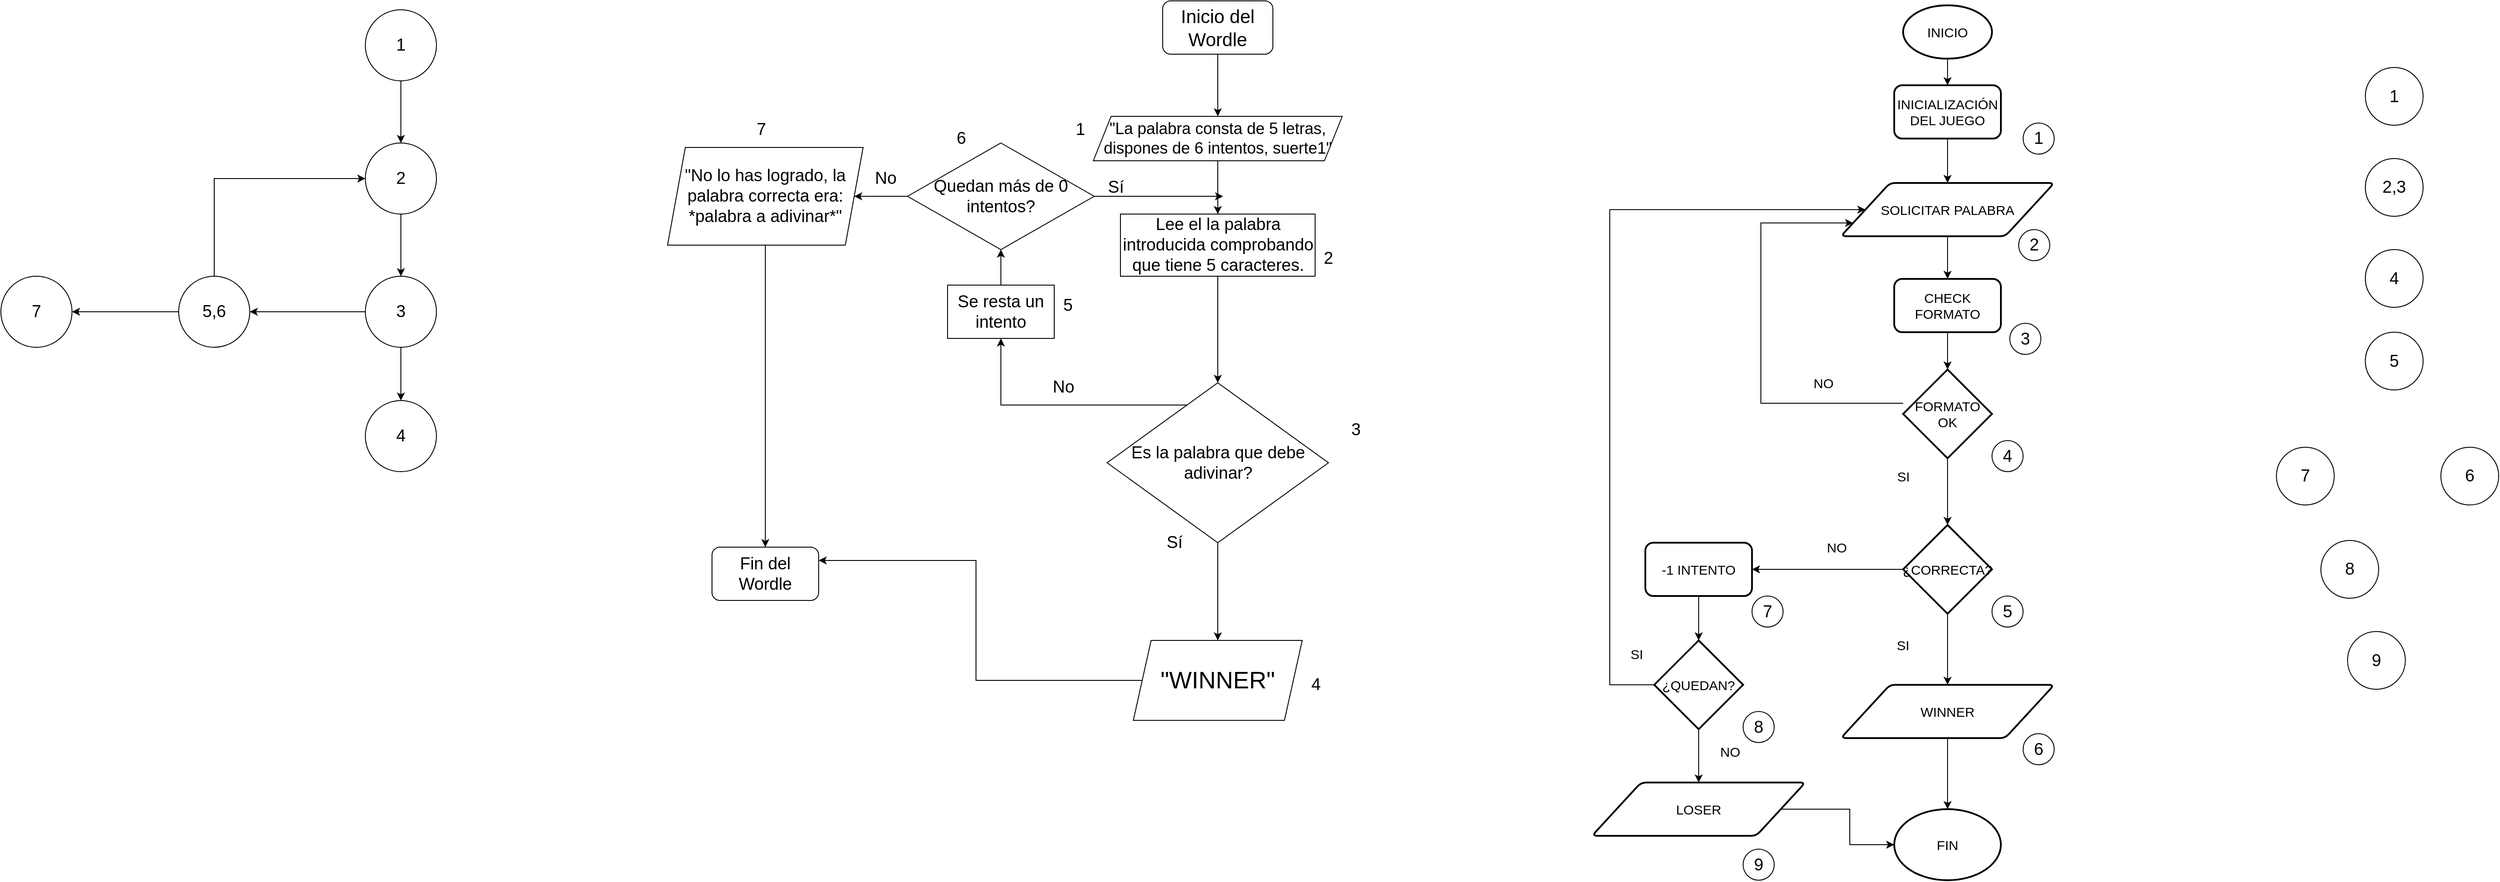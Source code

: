 <mxfile version="23.1.1" type="github">
  <diagram name="Página-1" id="_J_0oa2rCSg37kWWBLiF">
    <mxGraphModel dx="2267" dy="1237" grid="1" gridSize="10" guides="1" tooltips="1" connect="1" arrows="1" fold="1" page="1" pageScale="1" pageWidth="827" pageHeight="1169" math="0" shadow="0">
      <root>
        <mxCell id="0" />
        <mxCell id="1" parent="0" />
        <mxCell id="B1qj2pslxbooKWosbfYo-4" style="edgeStyle=orthogonalEdgeStyle;rounded=0;orthogonalLoop=1;jettySize=auto;html=1;" parent="1" source="B1qj2pslxbooKWosbfYo-1" target="B1qj2pslxbooKWosbfYo-2" edge="1">
          <mxGeometry relative="1" as="geometry" />
        </mxCell>
        <mxCell id="B1qj2pslxbooKWosbfYo-1" value="&lt;font style=&quot;font-size: 21px;&quot;&gt;Inicio del Wordle&lt;/font&gt;" style="rounded=1;whiteSpace=wrap;html=1;" parent="1" vertex="1">
          <mxGeometry x="597" width="124" height="60" as="geometry" />
        </mxCell>
        <mxCell id="B1qj2pslxbooKWosbfYo-8" style="edgeStyle=orthogonalEdgeStyle;rounded=0;orthogonalLoop=1;jettySize=auto;html=1;" parent="1" source="B1qj2pslxbooKWosbfYo-2" target="B1qj2pslxbooKWosbfYo-5" edge="1">
          <mxGeometry relative="1" as="geometry" />
        </mxCell>
        <mxCell id="B1qj2pslxbooKWosbfYo-2" value="&lt;font style=&quot;font-size: 18px;&quot;&gt;&quot;La palabra consta de 5 letras, dispones de 6 intentos, suerte1&quot;&lt;/font&gt;" style="shape=parallelogram;perimeter=parallelogramPerimeter;whiteSpace=wrap;html=1;fixedSize=1;" parent="1" vertex="1">
          <mxGeometry x="519" y="130" width="280" height="50" as="geometry" />
        </mxCell>
        <mxCell id="B1qj2pslxbooKWosbfYo-16" style="edgeStyle=orthogonalEdgeStyle;rounded=0;orthogonalLoop=1;jettySize=auto;html=1;" parent="1" source="B1qj2pslxbooKWosbfYo-5" target="B1qj2pslxbooKWosbfYo-7" edge="1">
          <mxGeometry relative="1" as="geometry" />
        </mxCell>
        <mxCell id="B1qj2pslxbooKWosbfYo-5" value="&lt;font style=&quot;font-size: 19px;&quot;&gt;Lee el la palabra introducida comprobando que tiene 5 caracteres.&lt;/font&gt;" style="rounded=0;whiteSpace=wrap;html=1;" parent="1" vertex="1">
          <mxGeometry x="549.5" y="240" width="219" height="70" as="geometry" />
        </mxCell>
        <mxCell id="B1qj2pslxbooKWosbfYo-12" style="edgeStyle=orthogonalEdgeStyle;rounded=0;orthogonalLoop=1;jettySize=auto;html=1;" parent="1" source="B1qj2pslxbooKWosbfYo-19" edge="1">
          <mxGeometry relative="1" as="geometry">
            <mxPoint x="665" y="220" as="targetPoint" />
            <Array as="points">
              <mxPoint x="415" y="220" />
            </Array>
          </mxGeometry>
        </mxCell>
        <mxCell id="B1qj2pslxbooKWosbfYo-30" style="edgeStyle=orthogonalEdgeStyle;rounded=0;orthogonalLoop=1;jettySize=auto;html=1;entryX=0.5;entryY=0;entryDx=0;entryDy=0;" parent="1" source="B1qj2pslxbooKWosbfYo-7" target="B1qj2pslxbooKWosbfYo-29" edge="1">
          <mxGeometry relative="1" as="geometry" />
        </mxCell>
        <mxCell id="B1qj2pslxbooKWosbfYo-7" value="&lt;font style=&quot;font-size: 19px;&quot;&gt;Es la palabra que debe adivinar?&lt;/font&gt;" style="rhombus;whiteSpace=wrap;html=1;" parent="1" vertex="1">
          <mxGeometry x="534.5" y="430" width="249" height="180" as="geometry" />
        </mxCell>
        <mxCell id="B1qj2pslxbooKWosbfYo-10" value="" style="rounded=0;whiteSpace=wrap;html=1;" parent="1" vertex="1">
          <mxGeometry x="649" y="220" width="10" as="geometry" />
        </mxCell>
        <mxCell id="B1qj2pslxbooKWosbfYo-17" value="&lt;font style=&quot;font-size: 19px;&quot;&gt;No&lt;/font&gt;" style="text;html=1;align=center;verticalAlign=middle;resizable=0;points=[];autosize=1;strokeColor=none;fillColor=none;" parent="1" vertex="1">
          <mxGeometry x="460" y="415" width="50" height="40" as="geometry" />
        </mxCell>
        <mxCell id="B1qj2pslxbooKWosbfYo-21" style="edgeStyle=orthogonalEdgeStyle;rounded=0;orthogonalLoop=1;jettySize=auto;html=1;entryX=0.5;entryY=1;entryDx=0;entryDy=0;" parent="1" source="B1qj2pslxbooKWosbfYo-18" target="B1qj2pslxbooKWosbfYo-19" edge="1">
          <mxGeometry relative="1" as="geometry" />
        </mxCell>
        <mxCell id="B1qj2pslxbooKWosbfYo-18" value="&lt;font style=&quot;font-size: 19px;&quot;&gt;Se resta un intento&lt;/font&gt;" style="rounded=0;whiteSpace=wrap;html=1;" parent="1" vertex="1">
          <mxGeometry x="355" y="320" width="120" height="60" as="geometry" />
        </mxCell>
        <mxCell id="B1qj2pslxbooKWosbfYo-20" value="" style="edgeStyle=orthogonalEdgeStyle;rounded=0;orthogonalLoop=1;jettySize=auto;html=1;" parent="1" source="B1qj2pslxbooKWosbfYo-7" edge="1">
          <mxGeometry relative="1" as="geometry">
            <mxPoint x="534" y="455" as="sourcePoint" />
            <mxPoint x="415" y="380" as="targetPoint" />
            <Array as="points">
              <mxPoint x="415" y="455" />
            </Array>
          </mxGeometry>
        </mxCell>
        <mxCell id="B1qj2pslxbooKWosbfYo-25" style="edgeStyle=orthogonalEdgeStyle;rounded=0;orthogonalLoop=1;jettySize=auto;html=1;" parent="1" source="B1qj2pslxbooKWosbfYo-19" target="B1qj2pslxbooKWosbfYo-24" edge="1">
          <mxGeometry relative="1" as="geometry" />
        </mxCell>
        <mxCell id="B1qj2pslxbooKWosbfYo-19" value="&lt;font style=&quot;font-size: 19px;&quot;&gt;Quedan más de 0 intentos?&lt;/font&gt;" style="rhombus;whiteSpace=wrap;html=1;" parent="1" vertex="1">
          <mxGeometry x="310" y="160" width="210" height="120" as="geometry" />
        </mxCell>
        <mxCell id="B1qj2pslxbooKWosbfYo-22" value="&lt;font style=&quot;font-size: 19px;&quot;&gt;Sí&lt;/font&gt;" style="text;html=1;align=center;verticalAlign=middle;resizable=0;points=[];autosize=1;strokeColor=none;fillColor=none;" parent="1" vertex="1">
          <mxGeometry x="524" y="190" width="40" height="40" as="geometry" />
        </mxCell>
        <mxCell id="B1qj2pslxbooKWosbfYo-27" style="edgeStyle=orthogonalEdgeStyle;rounded=0;orthogonalLoop=1;jettySize=auto;html=1;" parent="1" source="B1qj2pslxbooKWosbfYo-24" target="B1qj2pslxbooKWosbfYo-26" edge="1">
          <mxGeometry relative="1" as="geometry" />
        </mxCell>
        <mxCell id="B1qj2pslxbooKWosbfYo-24" value="&lt;font style=&quot;font-size: 19px;&quot;&gt;&quot;No lo has logrado, la palabra correcta era: *palabra a adivinar*&quot;&lt;/font&gt;" style="shape=parallelogram;perimeter=parallelogramPerimeter;whiteSpace=wrap;html=1;fixedSize=1;" parent="1" vertex="1">
          <mxGeometry x="40" y="165" width="220" height="110" as="geometry" />
        </mxCell>
        <mxCell id="B1qj2pslxbooKWosbfYo-26" value="&lt;font style=&quot;font-size: 19px;&quot;&gt;Fin del Wordle&lt;/font&gt;" style="rounded=1;whiteSpace=wrap;html=1;" parent="1" vertex="1">
          <mxGeometry x="90" y="615" width="120" height="60" as="geometry" />
        </mxCell>
        <mxCell id="B1qj2pslxbooKWosbfYo-28" value="&lt;font style=&quot;font-size: 19px;&quot;&gt;No&lt;/font&gt;" style="text;html=1;align=center;verticalAlign=middle;resizable=0;points=[];autosize=1;strokeColor=none;fillColor=none;" parent="1" vertex="1">
          <mxGeometry x="260" y="180" width="50" height="40" as="geometry" />
        </mxCell>
        <mxCell id="B1qj2pslxbooKWosbfYo-34" style="edgeStyle=orthogonalEdgeStyle;rounded=0;orthogonalLoop=1;jettySize=auto;html=1;entryX=1;entryY=0.25;entryDx=0;entryDy=0;" parent="1" source="B1qj2pslxbooKWosbfYo-29" target="B1qj2pslxbooKWosbfYo-26" edge="1">
          <mxGeometry relative="1" as="geometry">
            <mxPoint x="459" y="740.0" as="targetPoint" />
          </mxGeometry>
        </mxCell>
        <mxCell id="B1qj2pslxbooKWosbfYo-29" value="&lt;font style=&quot;font-size: 27px;&quot;&gt;&quot;WINNER&quot;&lt;/font&gt;" style="shape=parallelogram;perimeter=parallelogramPerimeter;whiteSpace=wrap;html=1;fixedSize=1;" parent="1" vertex="1">
          <mxGeometry x="564" y="720" width="190" height="90" as="geometry" />
        </mxCell>
        <mxCell id="B1qj2pslxbooKWosbfYo-31" value="&lt;font style=&quot;font-size: 19px;&quot;&gt;Sí&lt;/font&gt;" style="text;html=1;align=center;verticalAlign=middle;resizable=0;points=[];autosize=1;strokeColor=none;fillColor=none;" parent="1" vertex="1">
          <mxGeometry x="590" y="590" width="40" height="40" as="geometry" />
        </mxCell>
        <mxCell id="HOH0YegS0xkQk_PpyBHZ-4" style="edgeStyle=orthogonalEdgeStyle;rounded=0;orthogonalLoop=1;jettySize=auto;html=1;" parent="1" source="HOH0YegS0xkQk_PpyBHZ-1" target="HOH0YegS0xkQk_PpyBHZ-2" edge="1">
          <mxGeometry relative="1" as="geometry" />
        </mxCell>
        <mxCell id="HOH0YegS0xkQk_PpyBHZ-1" value="&lt;font style=&quot;font-size: 19px;&quot;&gt;1&lt;/font&gt;" style="ellipse;whiteSpace=wrap;html=1;aspect=fixed;" parent="1" vertex="1">
          <mxGeometry x="-300" y="10" width="80" height="80" as="geometry" />
        </mxCell>
        <mxCell id="HOH0YegS0xkQk_PpyBHZ-5" style="edgeStyle=orthogonalEdgeStyle;rounded=0;orthogonalLoop=1;jettySize=auto;html=1;" parent="1" source="HOH0YegS0xkQk_PpyBHZ-2" target="HOH0YegS0xkQk_PpyBHZ-3" edge="1">
          <mxGeometry relative="1" as="geometry" />
        </mxCell>
        <mxCell id="HOH0YegS0xkQk_PpyBHZ-2" value="&lt;font style=&quot;font-size: 19px;&quot;&gt;2&lt;/font&gt;" style="ellipse;whiteSpace=wrap;html=1;aspect=fixed;" parent="1" vertex="1">
          <mxGeometry x="-300" y="160" width="80" height="80" as="geometry" />
        </mxCell>
        <mxCell id="HOH0YegS0xkQk_PpyBHZ-10" style="edgeStyle=orthogonalEdgeStyle;rounded=0;orthogonalLoop=1;jettySize=auto;html=1;" parent="1" source="HOH0YegS0xkQk_PpyBHZ-3" target="HOH0YegS0xkQk_PpyBHZ-8" edge="1">
          <mxGeometry relative="1" as="geometry" />
        </mxCell>
        <mxCell id="HOH0YegS0xkQk_PpyBHZ-11" style="edgeStyle=orthogonalEdgeStyle;rounded=0;orthogonalLoop=1;jettySize=auto;html=1;" parent="1" source="HOH0YegS0xkQk_PpyBHZ-3" target="HOH0YegS0xkQk_PpyBHZ-7" edge="1">
          <mxGeometry relative="1" as="geometry" />
        </mxCell>
        <mxCell id="HOH0YegS0xkQk_PpyBHZ-3" value="&lt;font style=&quot;font-size: 19px;&quot;&gt;3&lt;/font&gt;" style="ellipse;whiteSpace=wrap;html=1;aspect=fixed;" parent="1" vertex="1">
          <mxGeometry x="-300" y="310" width="80" height="80" as="geometry" />
        </mxCell>
        <mxCell id="HOH0YegS0xkQk_PpyBHZ-6" style="edgeStyle=orthogonalEdgeStyle;rounded=0;orthogonalLoop=1;jettySize=auto;html=1;exitX=0.5;exitY=1;exitDx=0;exitDy=0;" parent="1" source="HOH0YegS0xkQk_PpyBHZ-3" target="HOH0YegS0xkQk_PpyBHZ-3" edge="1">
          <mxGeometry relative="1" as="geometry" />
        </mxCell>
        <mxCell id="HOH0YegS0xkQk_PpyBHZ-7" value="&lt;font style=&quot;font-size: 19px;&quot;&gt;4&lt;/font&gt;" style="ellipse;whiteSpace=wrap;html=1;aspect=fixed;" parent="1" vertex="1">
          <mxGeometry x="-300" y="450" width="80" height="80" as="geometry" />
        </mxCell>
        <mxCell id="HOH0YegS0xkQk_PpyBHZ-9" style="edgeStyle=orthogonalEdgeStyle;rounded=0;orthogonalLoop=1;jettySize=auto;html=1;entryX=0;entryY=0.5;entryDx=0;entryDy=0;" parent="1" source="HOH0YegS0xkQk_PpyBHZ-8" target="HOH0YegS0xkQk_PpyBHZ-2" edge="1">
          <mxGeometry relative="1" as="geometry">
            <Array as="points">
              <mxPoint x="-470" y="200" />
            </Array>
          </mxGeometry>
        </mxCell>
        <mxCell id="HOH0YegS0xkQk_PpyBHZ-13" style="edgeStyle=orthogonalEdgeStyle;rounded=0;orthogonalLoop=1;jettySize=auto;html=1;" parent="1" source="HOH0YegS0xkQk_PpyBHZ-8" target="HOH0YegS0xkQk_PpyBHZ-12" edge="1">
          <mxGeometry relative="1" as="geometry" />
        </mxCell>
        <mxCell id="HOH0YegS0xkQk_PpyBHZ-8" value="&lt;font style=&quot;font-size: 19px;&quot;&gt;5,6&lt;/font&gt;" style="ellipse;whiteSpace=wrap;html=1;aspect=fixed;" parent="1" vertex="1">
          <mxGeometry x="-510" y="310" width="80" height="80" as="geometry" />
        </mxCell>
        <mxCell id="HOH0YegS0xkQk_PpyBHZ-12" value="&lt;font style=&quot;font-size: 19px;&quot;&gt;7&lt;/font&gt;" style="ellipse;whiteSpace=wrap;html=1;aspect=fixed;" parent="1" vertex="1">
          <mxGeometry x="-710" y="310" width="80" height="80" as="geometry" />
        </mxCell>
        <mxCell id="HOH0YegS0xkQk_PpyBHZ-14" value="&lt;font style=&quot;font-size: 19px;&quot;&gt;1&lt;/font&gt;" style="text;html=1;align=center;verticalAlign=middle;resizable=0;points=[];autosize=1;strokeColor=none;fillColor=none;" parent="1" vertex="1">
          <mxGeometry x="489" y="125" width="30" height="40" as="geometry" />
        </mxCell>
        <mxCell id="HOH0YegS0xkQk_PpyBHZ-15" value="&lt;font style=&quot;font-size: 19px;&quot;&gt;2&lt;/font&gt;" style="text;html=1;align=center;verticalAlign=middle;resizable=0;points=[];autosize=1;strokeColor=none;fillColor=none;" parent="1" vertex="1">
          <mxGeometry x="768" y="270" width="30" height="40" as="geometry" />
        </mxCell>
        <mxCell id="HOH0YegS0xkQk_PpyBHZ-16" value="&lt;font style=&quot;font-size: 19px;&quot;&gt;3&lt;/font&gt;" style="text;html=1;align=center;verticalAlign=middle;resizable=0;points=[];autosize=1;strokeColor=none;fillColor=none;" parent="1" vertex="1">
          <mxGeometry x="799" y="463" width="30" height="40" as="geometry" />
        </mxCell>
        <mxCell id="HOH0YegS0xkQk_PpyBHZ-17" value="&lt;font style=&quot;font-size: 19px;&quot;&gt;4&lt;/font&gt;" style="text;html=1;align=center;verticalAlign=middle;resizable=0;points=[];autosize=1;strokeColor=none;fillColor=none;" parent="1" vertex="1">
          <mxGeometry x="754" y="750" width="30" height="40" as="geometry" />
        </mxCell>
        <mxCell id="HOH0YegS0xkQk_PpyBHZ-18" value="&lt;font style=&quot;font-size: 19px;&quot;&gt;5&lt;/font&gt;" style="text;html=1;align=center;verticalAlign=middle;resizable=0;points=[];autosize=1;strokeColor=none;fillColor=none;" parent="1" vertex="1">
          <mxGeometry x="475" y="323" width="30" height="40" as="geometry" />
        </mxCell>
        <mxCell id="HOH0YegS0xkQk_PpyBHZ-19" value="&lt;font style=&quot;font-size: 19px;&quot;&gt;6&lt;/font&gt;" style="text;html=1;align=center;verticalAlign=middle;resizable=0;points=[];autosize=1;strokeColor=none;fillColor=none;" parent="1" vertex="1">
          <mxGeometry x="355" y="135" width="30" height="40" as="geometry" />
        </mxCell>
        <mxCell id="HOH0YegS0xkQk_PpyBHZ-20" value="&lt;font style=&quot;font-size: 19px;&quot;&gt;7&lt;/font&gt;" style="text;html=1;align=center;verticalAlign=middle;resizable=0;points=[];autosize=1;strokeColor=none;fillColor=none;" parent="1" vertex="1">
          <mxGeometry x="130" y="125" width="30" height="40" as="geometry" />
        </mxCell>
        <mxCell id="Mi-pTW9ExfB-bn4WtZAz-15" value="" style="edgeStyle=orthogonalEdgeStyle;rounded=0;orthogonalLoop=1;jettySize=auto;html=1;fontSize=15;" edge="1" parent="1" source="LWXiDnypSynb6jrce7Tm-2" target="LWXiDnypSynb6jrce7Tm-4">
          <mxGeometry relative="1" as="geometry" />
        </mxCell>
        <mxCell id="LWXiDnypSynb6jrce7Tm-2" value="INICIO" style="strokeWidth=2;html=1;shape=mxgraph.flowchart.start_1;whiteSpace=wrap;fontSize=15;" parent="1" vertex="1">
          <mxGeometry x="1430" y="5" width="100" height="60" as="geometry" />
        </mxCell>
        <mxCell id="Mi-pTW9ExfB-bn4WtZAz-16" value="" style="edgeStyle=orthogonalEdgeStyle;rounded=0;orthogonalLoop=1;jettySize=auto;html=1;fontSize=15;" edge="1" parent="1" source="LWXiDnypSynb6jrce7Tm-4" target="LWXiDnypSynb6jrce7Tm-5">
          <mxGeometry relative="1" as="geometry" />
        </mxCell>
        <mxCell id="LWXiDnypSynb6jrce7Tm-4" value="INICIALIZACIÓN DEL JUEGO" style="rounded=1;whiteSpace=wrap;html=1;strokeWidth=2;fontSize=15;" parent="1" vertex="1">
          <mxGeometry x="1420" y="95" width="120" height="60" as="geometry" />
        </mxCell>
        <mxCell id="Mi-pTW9ExfB-bn4WtZAz-17" value="" style="edgeStyle=orthogonalEdgeStyle;rounded=0;orthogonalLoop=1;jettySize=auto;html=1;fontSize=15;" edge="1" parent="1" source="LWXiDnypSynb6jrce7Tm-5" target="LWXiDnypSynb6jrce7Tm-15">
          <mxGeometry relative="1" as="geometry" />
        </mxCell>
        <mxCell id="LWXiDnypSynb6jrce7Tm-5" value="SOLICITAR PALABRA" style="shape=parallelogram;html=1;strokeWidth=2;perimeter=parallelogramPerimeter;whiteSpace=wrap;rounded=1;arcSize=12;size=0.23;fontSize=15;" parent="1" vertex="1">
          <mxGeometry x="1360" y="205" width="240" height="60" as="geometry" />
        </mxCell>
        <mxCell id="Mi-pTW9ExfB-bn4WtZAz-19" value="" style="edgeStyle=orthogonalEdgeStyle;rounded=0;orthogonalLoop=1;jettySize=auto;html=1;fontSize=15;" edge="1" parent="1" source="LWXiDnypSynb6jrce7Tm-7" target="Mi-pTW9ExfB-bn4WtZAz-8">
          <mxGeometry relative="1" as="geometry" />
        </mxCell>
        <mxCell id="Mi-pTW9ExfB-bn4WtZAz-25" style="edgeStyle=orthogonalEdgeStyle;rounded=0;orthogonalLoop=1;jettySize=auto;html=1;" edge="1" parent="1" source="LWXiDnypSynb6jrce7Tm-7" target="LWXiDnypSynb6jrce7Tm-11">
          <mxGeometry relative="1" as="geometry" />
        </mxCell>
        <mxCell id="LWXiDnypSynb6jrce7Tm-7" value="¿CORRECTA?" style="strokeWidth=2;html=1;shape=mxgraph.flowchart.decision;whiteSpace=wrap;fontSize=15;" parent="1" vertex="1">
          <mxGeometry x="1430" y="590" width="100" height="100" as="geometry" />
        </mxCell>
        <mxCell id="Mi-pTW9ExfB-bn4WtZAz-26" style="edgeStyle=orthogonalEdgeStyle;rounded=0;orthogonalLoop=1;jettySize=auto;html=1;" edge="1" parent="1" source="LWXiDnypSynb6jrce7Tm-11" target="Mi-pTW9ExfB-bn4WtZAz-21">
          <mxGeometry relative="1" as="geometry" />
        </mxCell>
        <mxCell id="LWXiDnypSynb6jrce7Tm-11" value="WINNER" style="shape=parallelogram;html=1;strokeWidth=2;perimeter=parallelogramPerimeter;whiteSpace=wrap;rounded=1;arcSize=12;size=0.23;fontSize=15;" parent="1" vertex="1">
          <mxGeometry x="1360" y="770" width="240" height="60" as="geometry" />
        </mxCell>
        <mxCell id="LWXiDnypSynb6jrce7Tm-14" value="SI" style="text;html=1;align=center;verticalAlign=middle;resizable=0;points=[];autosize=1;strokeColor=none;fillColor=none;fontSize=15;" parent="1" vertex="1">
          <mxGeometry x="1410" y="520" width="40" height="30" as="geometry" />
        </mxCell>
        <mxCell id="Mi-pTW9ExfB-bn4WtZAz-18" value="" style="edgeStyle=orthogonalEdgeStyle;rounded=0;orthogonalLoop=1;jettySize=auto;html=1;fontSize=15;" edge="1" parent="1" source="LWXiDnypSynb6jrce7Tm-15" target="LWXiDnypSynb6jrce7Tm-16">
          <mxGeometry relative="1" as="geometry" />
        </mxCell>
        <mxCell id="LWXiDnypSynb6jrce7Tm-15" value="CHECK FORMATO" style="rounded=1;whiteSpace=wrap;html=1;strokeWidth=2;fontSize=15;" parent="1" vertex="1">
          <mxGeometry x="1420" y="313" width="120" height="60" as="geometry" />
        </mxCell>
        <mxCell id="Mi-pTW9ExfB-bn4WtZAz-2" value="" style="edgeStyle=orthogonalEdgeStyle;rounded=0;orthogonalLoop=1;jettySize=auto;html=1;fontSize=15;" edge="1" parent="1" source="LWXiDnypSynb6jrce7Tm-16" target="LWXiDnypSynb6jrce7Tm-7">
          <mxGeometry relative="1" as="geometry">
            <mxPoint x="1470" y="583.0" as="targetPoint" />
          </mxGeometry>
        </mxCell>
        <mxCell id="Mi-pTW9ExfB-bn4WtZAz-4" style="edgeStyle=orthogonalEdgeStyle;rounded=0;orthogonalLoop=1;jettySize=auto;html=1;fontSize=15;" edge="1" parent="1" source="LWXiDnypSynb6jrce7Tm-16" target="LWXiDnypSynb6jrce7Tm-5">
          <mxGeometry relative="1" as="geometry">
            <mxPoint x="1190" y="250" as="targetPoint" />
            <Array as="points">
              <mxPoint x="1270" y="453" />
              <mxPoint x="1270" y="250" />
            </Array>
          </mxGeometry>
        </mxCell>
        <mxCell id="LWXiDnypSynb6jrce7Tm-16" value="FORMATO OK" style="strokeWidth=2;html=1;shape=mxgraph.flowchart.decision;whiteSpace=wrap;fontSize=15;" parent="1" vertex="1">
          <mxGeometry x="1430" y="415" width="100" height="100" as="geometry" />
        </mxCell>
        <mxCell id="Mi-pTW9ExfB-bn4WtZAz-6" value="NO" style="text;html=1;align=center;verticalAlign=middle;resizable=0;points=[];autosize=1;strokeColor=none;fillColor=none;fontSize=15;" vertex="1" parent="1">
          <mxGeometry x="1315" y="415" width="50" height="30" as="geometry" />
        </mxCell>
        <mxCell id="Mi-pTW9ExfB-bn4WtZAz-7" value="SI" style="text;html=1;strokeColor=none;fillColor=none;align=center;verticalAlign=middle;whiteSpace=wrap;rounded=0;fontSize=15;" vertex="1" parent="1">
          <mxGeometry x="1400" y="710" width="60" height="30" as="geometry" />
        </mxCell>
        <mxCell id="Mi-pTW9ExfB-bn4WtZAz-20" value="" style="edgeStyle=orthogonalEdgeStyle;rounded=0;orthogonalLoop=1;jettySize=auto;html=1;fontSize=15;" edge="1" parent="1" source="Mi-pTW9ExfB-bn4WtZAz-8" target="Mi-pTW9ExfB-bn4WtZAz-9">
          <mxGeometry relative="1" as="geometry" />
        </mxCell>
        <mxCell id="Mi-pTW9ExfB-bn4WtZAz-8" value="-1 INTENTO" style="rounded=1;whiteSpace=wrap;html=1;strokeWidth=2;fontSize=15;" vertex="1" parent="1">
          <mxGeometry x="1140" y="610" width="120" height="60" as="geometry" />
        </mxCell>
        <mxCell id="Mi-pTW9ExfB-bn4WtZAz-27" value="" style="edgeStyle=orthogonalEdgeStyle;rounded=0;orthogonalLoop=1;jettySize=auto;html=1;" edge="1" parent="1" source="Mi-pTW9ExfB-bn4WtZAz-9" target="Mi-pTW9ExfB-bn4WtZAz-12">
          <mxGeometry relative="1" as="geometry" />
        </mxCell>
        <mxCell id="Mi-pTW9ExfB-bn4WtZAz-31" style="edgeStyle=elbowEdgeStyle;rounded=0;orthogonalLoop=1;jettySize=auto;html=1;" edge="1" parent="1" source="Mi-pTW9ExfB-bn4WtZAz-9" target="LWXiDnypSynb6jrce7Tm-5">
          <mxGeometry relative="1" as="geometry">
            <mxPoint x="1090" y="200" as="targetPoint" />
            <Array as="points">
              <mxPoint x="1100" y="680" />
              <mxPoint x="1120" y="500" />
            </Array>
          </mxGeometry>
        </mxCell>
        <mxCell id="Mi-pTW9ExfB-bn4WtZAz-9" value="¿QUEDAN?" style="strokeWidth=2;html=1;shape=mxgraph.flowchart.decision;whiteSpace=wrap;fontSize=15;" vertex="1" parent="1">
          <mxGeometry x="1150" y="720" width="100" height="100" as="geometry" />
        </mxCell>
        <mxCell id="Mi-pTW9ExfB-bn4WtZAz-32" style="edgeStyle=orthogonalEdgeStyle;rounded=0;orthogonalLoop=1;jettySize=auto;html=1;" edge="1" parent="1" source="Mi-pTW9ExfB-bn4WtZAz-12" target="Mi-pTW9ExfB-bn4WtZAz-21">
          <mxGeometry relative="1" as="geometry" />
        </mxCell>
        <mxCell id="Mi-pTW9ExfB-bn4WtZAz-12" value="LOSER" style="shape=parallelogram;html=1;strokeWidth=2;perimeter=parallelogramPerimeter;whiteSpace=wrap;rounded=1;arcSize=12;size=0.23;fontSize=15;" vertex="1" parent="1">
          <mxGeometry x="1080" y="880" width="240" height="60" as="geometry" />
        </mxCell>
        <mxCell id="Mi-pTW9ExfB-bn4WtZAz-14" value="NO" style="text;html=1;align=center;verticalAlign=middle;resizable=0;points=[];autosize=1;strokeColor=none;fillColor=none;fontSize=15;" vertex="1" parent="1">
          <mxGeometry x="1330" y="600" width="50" height="30" as="geometry" />
        </mxCell>
        <mxCell id="Mi-pTW9ExfB-bn4WtZAz-21" value="FIN" style="ellipse;whiteSpace=wrap;html=1;fontSize=15;strokeWidth=2;" vertex="1" parent="1">
          <mxGeometry x="1420" y="910" width="120" height="80" as="geometry" />
        </mxCell>
        <mxCell id="Mi-pTW9ExfB-bn4WtZAz-29" value="SI" style="text;html=1;align=center;verticalAlign=middle;resizable=0;points=[];autosize=1;strokeColor=none;fillColor=none;fontSize=15;" vertex="1" parent="1">
          <mxGeometry x="1110" y="720" width="40" height="30" as="geometry" />
        </mxCell>
        <mxCell id="Mi-pTW9ExfB-bn4WtZAz-30" value="NO" style="text;html=1;align=center;verticalAlign=middle;resizable=0;points=[];autosize=1;strokeColor=none;fillColor=none;fontSize=15;" vertex="1" parent="1">
          <mxGeometry x="1210" y="830" width="50" height="30" as="geometry" />
        </mxCell>
        <mxCell id="Mi-pTW9ExfB-bn4WtZAz-35" value="1" style="ellipse;whiteSpace=wrap;html=1;aspect=fixed;fontSize=19;" vertex="1" parent="1">
          <mxGeometry x="1950" y="75" width="65" height="65" as="geometry" />
        </mxCell>
        <mxCell id="Mi-pTW9ExfB-bn4WtZAz-37" value="2,3" style="ellipse;whiteSpace=wrap;html=1;aspect=fixed;fontSize=19;" vertex="1" parent="1">
          <mxGeometry x="1950" y="177.5" width="65" height="65" as="geometry" />
        </mxCell>
        <mxCell id="Mi-pTW9ExfB-bn4WtZAz-38" value="1" style="ellipse;whiteSpace=wrap;html=1;aspect=fixed;fontSize=19;" vertex="1" parent="1">
          <mxGeometry x="1565" y="137.5" width="35" height="35" as="geometry" />
        </mxCell>
        <mxCell id="Mi-pTW9ExfB-bn4WtZAz-39" value="2" style="ellipse;whiteSpace=wrap;html=1;aspect=fixed;fontSize=19;" vertex="1" parent="1">
          <mxGeometry x="1560" y="257.5" width="35" height="35" as="geometry" />
        </mxCell>
        <mxCell id="Mi-pTW9ExfB-bn4WtZAz-40" value="3" style="ellipse;whiteSpace=wrap;html=1;aspect=fixed;fontSize=19;" vertex="1" parent="1">
          <mxGeometry x="1550" y="363" width="35" height="35" as="geometry" />
        </mxCell>
        <mxCell id="Mi-pTW9ExfB-bn4WtZAz-41" value="4" style="ellipse;whiteSpace=wrap;html=1;aspect=fixed;fontSize=19;" vertex="1" parent="1">
          <mxGeometry x="1530" y="495" width="35" height="35" as="geometry" />
        </mxCell>
        <mxCell id="Mi-pTW9ExfB-bn4WtZAz-42" value="5" style="ellipse;whiteSpace=wrap;html=1;aspect=fixed;fontSize=19;" vertex="1" parent="1">
          <mxGeometry x="1530" y="670" width="35" height="35" as="geometry" />
        </mxCell>
        <mxCell id="Mi-pTW9ExfB-bn4WtZAz-43" value="6" style="ellipse;whiteSpace=wrap;html=1;aspect=fixed;fontSize=19;" vertex="1" parent="1">
          <mxGeometry x="1565" y="825" width="35" height="35" as="geometry" />
        </mxCell>
        <mxCell id="Mi-pTW9ExfB-bn4WtZAz-44" value="7" style="ellipse;whiteSpace=wrap;html=1;aspect=fixed;fontSize=19;" vertex="1" parent="1">
          <mxGeometry x="1260" y="670" width="35" height="35" as="geometry" />
        </mxCell>
        <mxCell id="Mi-pTW9ExfB-bn4WtZAz-45" value="8" style="ellipse;whiteSpace=wrap;html=1;aspect=fixed;fontSize=19;" vertex="1" parent="1">
          <mxGeometry x="1250" y="800" width="35" height="35" as="geometry" />
        </mxCell>
        <mxCell id="Mi-pTW9ExfB-bn4WtZAz-46" value="9" style="ellipse;whiteSpace=wrap;html=1;aspect=fixed;fontSize=19;" vertex="1" parent="1">
          <mxGeometry x="1250" y="955" width="35" height="35" as="geometry" />
        </mxCell>
        <mxCell id="Mi-pTW9ExfB-bn4WtZAz-47" value="4" style="ellipse;whiteSpace=wrap;html=1;aspect=fixed;fontSize=19;" vertex="1" parent="1">
          <mxGeometry x="1950" y="280" width="65" height="65" as="geometry" />
        </mxCell>
        <mxCell id="Mi-pTW9ExfB-bn4WtZAz-48" value="5" style="ellipse;whiteSpace=wrap;html=1;aspect=fixed;fontSize=19;" vertex="1" parent="1">
          <mxGeometry x="1950" y="373" width="65" height="65" as="geometry" />
        </mxCell>
        <mxCell id="Mi-pTW9ExfB-bn4WtZAz-49" value="6" style="ellipse;whiteSpace=wrap;html=1;aspect=fixed;fontSize=19;" vertex="1" parent="1">
          <mxGeometry x="2035" y="502.5" width="65" height="65" as="geometry" />
        </mxCell>
        <mxCell id="Mi-pTW9ExfB-bn4WtZAz-50" value="7" style="ellipse;whiteSpace=wrap;html=1;aspect=fixed;fontSize=19;" vertex="1" parent="1">
          <mxGeometry x="1850" y="502.5" width="65" height="65" as="geometry" />
        </mxCell>
        <mxCell id="Mi-pTW9ExfB-bn4WtZAz-51" value="8" style="ellipse;whiteSpace=wrap;html=1;aspect=fixed;fontSize=19;" vertex="1" parent="1">
          <mxGeometry x="1900" y="607.5" width="65" height="65" as="geometry" />
        </mxCell>
        <mxCell id="Mi-pTW9ExfB-bn4WtZAz-52" value="9" style="ellipse;whiteSpace=wrap;html=1;aspect=fixed;fontSize=19;" vertex="1" parent="1">
          <mxGeometry x="1930" y="710" width="65" height="65" as="geometry" />
        </mxCell>
      </root>
    </mxGraphModel>
  </diagram>
</mxfile>
